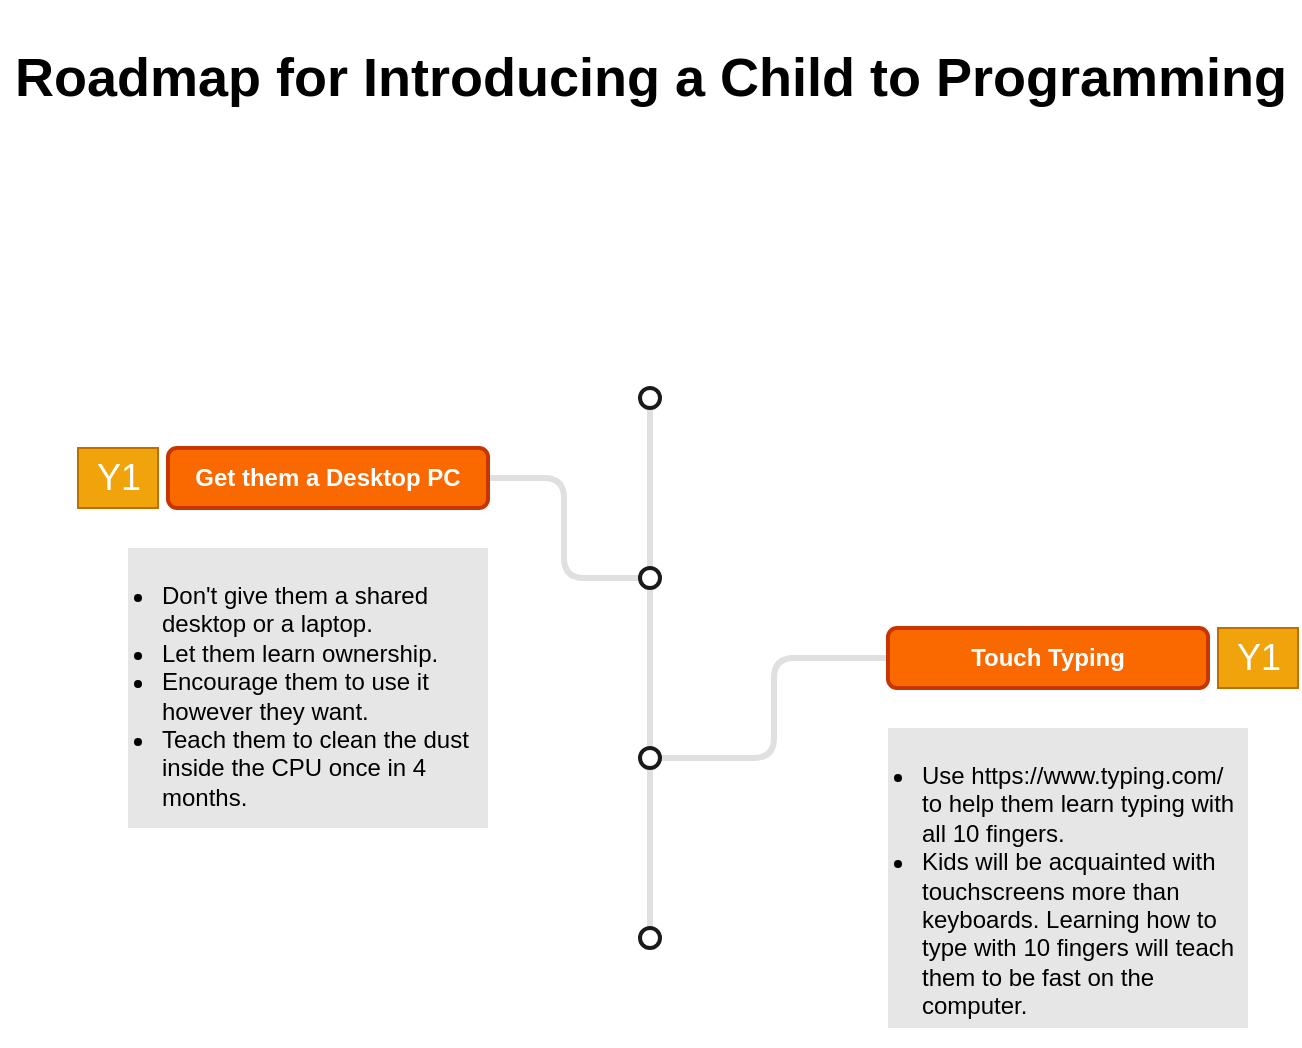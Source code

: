 <mxfile version="13.7.7" type="github"><diagram id="ADbIuRsIv5Hx8pPA25rk" name="Page-1"><mxGraphModel dx="1102" dy="586" grid="1" gridSize="10" guides="1" tooltips="1" connect="1" arrows="1" fold="1" page="1" pageScale="1" pageWidth="850" pageHeight="1100" math="0" shadow="0"><root><mxCell id="0"/><mxCell id="1" parent="0"/><mxCell id="pJR2RmS9D6GU43mJmb3n-33" value="" style="edgeStyle=elbowEdgeStyle;rounded=1;orthogonalLoop=1;jettySize=auto;html=1;endArrow=none;endFill=0;strokeColor=#999999;strokeWidth=3;opacity=30;" parent="1" source="pJR2RmS9D6GU43mJmb3n-24" target="pJR2RmS9D6GU43mJmb3n-32" edge="1"><mxGeometry relative="1" as="geometry"/></mxCell><mxCell id="pJR2RmS9D6GU43mJmb3n-24" value="" style="ellipse;whiteSpace=wrap;html=1;aspect=fixed;fontColor=#ffffff;fillColor=none;strokeWidth=2;strokeColor=#1A1A1A;" parent="1" vertex="1"><mxGeometry x="356" y="270" width="10" height="10" as="geometry"/></mxCell><mxCell id="pJR2RmS9D6GU43mJmb3n-34" style="edgeStyle=elbowEdgeStyle;rounded=1;orthogonalLoop=1;jettySize=auto;html=1;entryX=0;entryY=0.5;entryDx=0;entryDy=0;endArrow=none;endFill=0;strokeColor=#999999;strokeWidth=3;opacity=30;" parent="1" source="pJR2RmS9D6GU43mJmb3n-29" target="pJR2RmS9D6GU43mJmb3n-32" edge="1"><mxGeometry relative="1" as="geometry"/></mxCell><mxCell id="pJR2RmS9D6GU43mJmb3n-29" value="Get them a Desktop PC" style="rounded=1;whiteSpace=wrap;html=1;strokeColor=#C73500;strokeWidth=2;fillColor=#fa6800;fontColor=#ffffff;fontStyle=1" parent="1" vertex="1"><mxGeometry x="120" y="300" width="160" height="30" as="geometry"/></mxCell><mxCell id="pJR2RmS9D6GU43mJmb3n-31" value="&lt;h2&gt;Roadmap for Introducing a Child to Programming&lt;/h2&gt;" style="text;html=1;align=center;verticalAlign=middle;resizable=0;points=[];autosize=1;fontFamily=Helvetica;fontSize=18;" parent="1" vertex="1"><mxGeometry x="36" y="80" width="650" height="70" as="geometry"/></mxCell><mxCell id="dCMkaDBT27g6itsRyK8f-4" value="" style="edgeStyle=elbowEdgeStyle;rounded=1;orthogonalLoop=1;jettySize=auto;html=1;endArrow=none;endFill=0;strokeColor=#999999;strokeWidth=3;fontFamily=Helvetica;fontSize=18;opacity=30;" parent="1" source="pJR2RmS9D6GU43mJmb3n-32" target="dCMkaDBT27g6itsRyK8f-3" edge="1"><mxGeometry relative="1" as="geometry"/></mxCell><mxCell id="pJR2RmS9D6GU43mJmb3n-32" value="" style="ellipse;whiteSpace=wrap;html=1;aspect=fixed;fontColor=#ffffff;fillColor=none;strokeWidth=2;strokeColor=#1A1A1A;" parent="1" vertex="1"><mxGeometry x="356" y="360" width="10" height="10" as="geometry"/></mxCell><mxCell id="dCMkaDBT27g6itsRyK8f-1" value="&lt;ul&gt;&lt;li&gt;Don't give them a shared desktop or a laptop.&lt;/li&gt;&lt;li&gt;Let them learn ownership.&lt;br&gt;&lt;/li&gt;&lt;li&gt;Encourage them to use it however they want.&lt;/li&gt;&lt;li&gt;Teach them to clean the dust inside the CPU once in 4 months.&lt;br&gt;&lt;/li&gt;&lt;/ul&gt;" style="rounded=0;whiteSpace=wrap;html=1;strokeWidth=1;align=left;strokeColor=none;fillColor=#E6E6E6;verticalAlign=top;spacing=0;spacingLeft=-23;spacingRight=4;" parent="1" vertex="1"><mxGeometry x="100" y="350" width="180" height="140" as="geometry"/></mxCell><mxCell id="dCMkaDBT27g6itsRyK8f-2" value="Y1" style="text;html=1;align=center;verticalAlign=middle;resizable=0;points=[];autosize=1;fontSize=18;fontFamily=Helvetica;fillColor=#f0a30a;strokeColor=#BD7000;fontColor=#ffffff;" parent="1" vertex="1"><mxGeometry x="75" y="300" width="40" height="30" as="geometry"/></mxCell><mxCell id="dCMkaDBT27g6itsRyK8f-6" style="edgeStyle=elbowEdgeStyle;rounded=1;orthogonalLoop=1;jettySize=auto;html=1;endArrow=none;endFill=0;strokeColor=#999999;strokeWidth=3;fontFamily=Helvetica;fontSize=18;opacity=30;" parent="1" source="dCMkaDBT27g6itsRyK8f-3" target="dCMkaDBT27g6itsRyK8f-5" edge="1"><mxGeometry relative="1" as="geometry"/></mxCell><mxCell id="dCMkaDBT27g6itsRyK8f-10" value="" style="edgeStyle=elbowEdgeStyle;rounded=1;orthogonalLoop=1;jettySize=auto;html=1;endArrow=none;endFill=0;strokeColor=#999999;strokeWidth=3;fontFamily=Helvetica;fontSize=18;opacity=30;" parent="1" source="dCMkaDBT27g6itsRyK8f-3" target="dCMkaDBT27g6itsRyK8f-9" edge="1"><mxGeometry relative="1" as="geometry"/></mxCell><mxCell id="dCMkaDBT27g6itsRyK8f-3" value="" style="ellipse;whiteSpace=wrap;html=1;aspect=fixed;fontColor=#ffffff;fillColor=none;strokeWidth=2;strokeColor=#1A1A1A;" parent="1" vertex="1"><mxGeometry x="356" y="450" width="10" height="10" as="geometry"/></mxCell><mxCell id="dCMkaDBT27g6itsRyK8f-5" value="Touch Typing" style="rounded=1;whiteSpace=wrap;html=1;strokeColor=#C73500;strokeWidth=2;fillColor=#fa6800;fontColor=#ffffff;fontStyle=1" parent="1" vertex="1"><mxGeometry x="480" y="390" width="160" height="30" as="geometry"/></mxCell><mxCell id="dCMkaDBT27g6itsRyK8f-7" value="&lt;ul&gt;&lt;li&gt;Use https://www.typing.com/ to help them learn typing with all 10 fingers.&lt;/li&gt;&lt;li&gt;Kids will be acquainted with touchscreens more than keyboards. Learning how to type with 10 fingers will teach them to be fast on the computer.&lt;br&gt;&lt;/li&gt;&lt;/ul&gt;" style="rounded=0;whiteSpace=wrap;html=1;strokeWidth=1;align=left;strokeColor=none;fillColor=#E6E6E6;verticalAlign=top;spacing=0;spacingLeft=-23;spacingRight=4;" parent="1" vertex="1"><mxGeometry x="480" y="440" width="180" height="150" as="geometry"/></mxCell><mxCell id="dCMkaDBT27g6itsRyK8f-8" value="Y1" style="text;html=1;align=center;verticalAlign=middle;resizable=0;points=[];autosize=1;fontSize=18;fontFamily=Helvetica;fillColor=#f0a30a;strokeColor=#BD7000;fontColor=#ffffff;" parent="1" vertex="1"><mxGeometry x="645" y="390" width="40" height="30" as="geometry"/></mxCell><mxCell id="dCMkaDBT27g6itsRyK8f-9" value="" style="ellipse;whiteSpace=wrap;html=1;aspect=fixed;fontColor=#ffffff;fillColor=none;strokeWidth=2;strokeColor=#1A1A1A;" parent="1" vertex="1"><mxGeometry x="356" y="540" width="10" height="10" as="geometry"/></mxCell></root></mxGraphModel></diagram></mxfile>